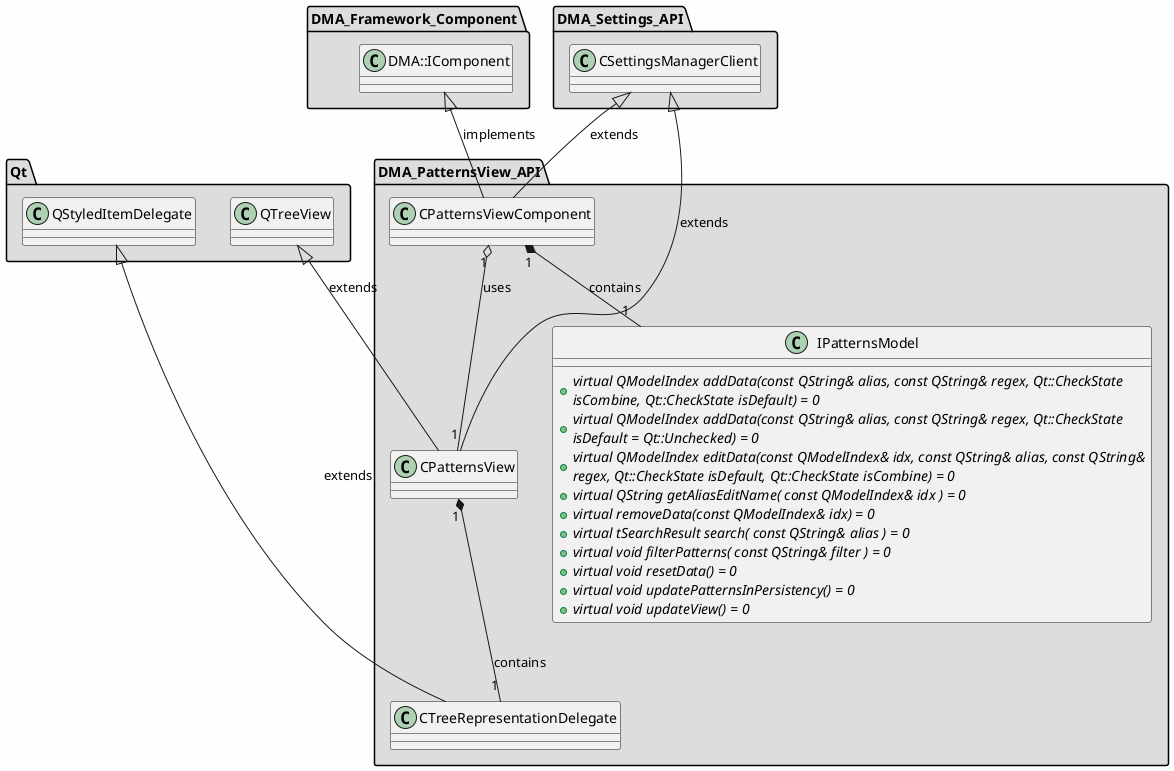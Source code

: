 
@startuml

skinparam backgroundColor #FEFEFE
skinparam wrapWidth 600
package "DMA_Framework_Component" #DDDDDD
{

class "DMA::IComponent"
{
}

}

package "DMA_PatternsView_API" #DDDDDD
{

class "CPatternsView"
{
}

class "CPatternsViewComponent"
{
}

class "CTreeRepresentationDelegate"
{
}

class "IPatternsModel"
{
    + {abstract} virtual QModelIndex addData(const QString& alias, const QString& regex, Qt::CheckState isCombine, Qt::CheckState isDefault) = 0
    + {abstract} virtual QModelIndex addData(const QString& alias, const QString& regex, Qt::CheckState isDefault = Qt::Unchecked) = 0
    + {abstract} virtual QModelIndex editData(const QModelIndex& idx, const QString& alias, const QString& regex, Qt::CheckState isDefault, Qt::CheckState isCombine) = 0
    + {abstract} virtual QString getAliasEditName( const QModelIndex& idx ) = 0
    + {abstract} virtual removeData(const QModelIndex& idx) = 0
    + {abstract} virtual tSearchResult search( const QString& alias ) = 0
    + {abstract} virtual void filterPatterns( const QString& filter ) = 0
    + {abstract} virtual void resetData() = 0
    + {abstract} virtual void updatePatternsInPersistency() = 0
    + {abstract} virtual void updateView() = 0
}

}

package "DMA_Settings_API" #DDDDDD
{

class "CSettingsManagerClient"
{
}

}

package "Qt" #DDDDDD
{

class "QStyledItemDelegate"
{
}

class "QTreeView"
{
}

}

'====================Inheritance section====================
CSettingsManagerClient <|-- CPatternsView : extends
QTreeView <|-- CPatternsView : extends
CSettingsManagerClient <|-- CPatternsViewComponent : extends
DMA::IComponent <|-- CPatternsViewComponent : implements
QStyledItemDelegate <|-- CTreeRepresentationDelegate : extends

'====================Dependencies section====================
CPatternsView "1" *-- "1" CTreeRepresentationDelegate : contains
CPatternsViewComponent "1" o-- "1" CPatternsView : uses
CPatternsViewComponent "1" *-- "1" IPatternsModel : contains

@enduml